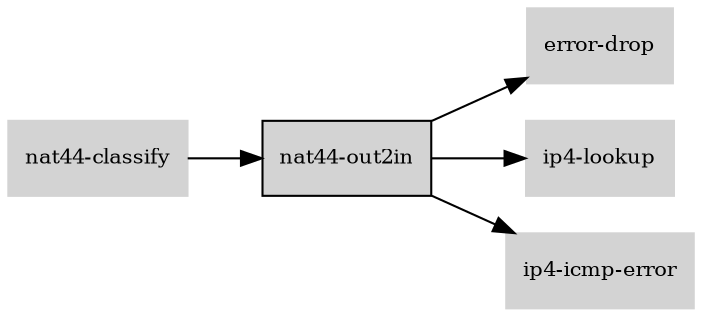 digraph "nat44_out2in_subgraph" {
  rankdir=LR;
  node [shape=box, style=filled, fontsize=10, color=lightgray, fontcolor=black, fillcolor=lightgray];
  "nat44-out2in" [color=black, fontcolor=black, fillcolor=lightgray];
  edge [fontsize=8];
  "nat44-classify" -> "nat44-out2in";
  "nat44-out2in" -> "error-drop";
  "nat44-out2in" -> "ip4-lookup";
  "nat44-out2in" -> "ip4-icmp-error";
}
